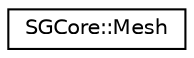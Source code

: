 digraph "Graphical Class Hierarchy"
{
 // LATEX_PDF_SIZE
  edge [fontname="Helvetica",fontsize="10",labelfontname="Helvetica",labelfontsize="10"];
  node [fontname="Helvetica",fontsize="10",shape=record];
  rankdir="LR";
  Node0 [label="SGCore::Mesh",height=0.2,width=0.4,color="black", fillcolor="white", style="filled",URL="$structSGCore_1_1Mesh.html",tooltip=" "];
}
